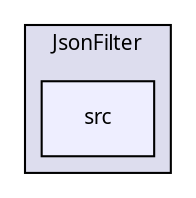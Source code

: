 digraph G {
  compound=true
  node [ fontsize=10, fontname="FreeSans.ttf"];
  edge [ labelfontsize=9, labelfontname="FreeSans.ttf"];
  subgraph clusterdir_a9ea7eddf5bbf59d61c210637812e401 {
    graph [ bgcolor="#ddddee", pencolor="black", label="JsonFilter" fontname="FreeSans.ttf", fontsize=10, URL="dir_a9ea7eddf5bbf59d61c210637812e401.html"]
  dir_dd143909c9ec0c10734c8ef6bac480f6 [shape=box, label="src", style="filled", fillcolor="#eeeeff", pencolor="black", URL="dir_dd143909c9ec0c10734c8ef6bac480f6.html"];
  }
}
